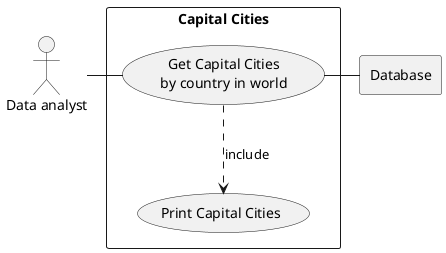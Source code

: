@startuml

actor HR as "Data analyst"

rectangle Database

rectangle "Capital Cities" {
    usecase UC4 as "Get Capital Cities
    by country in world"

    usecase UCa as "Print Capital Cities"

    HR - UC4
    UC4 ..> UCa : include
    UC4 - Database
}

@enduml